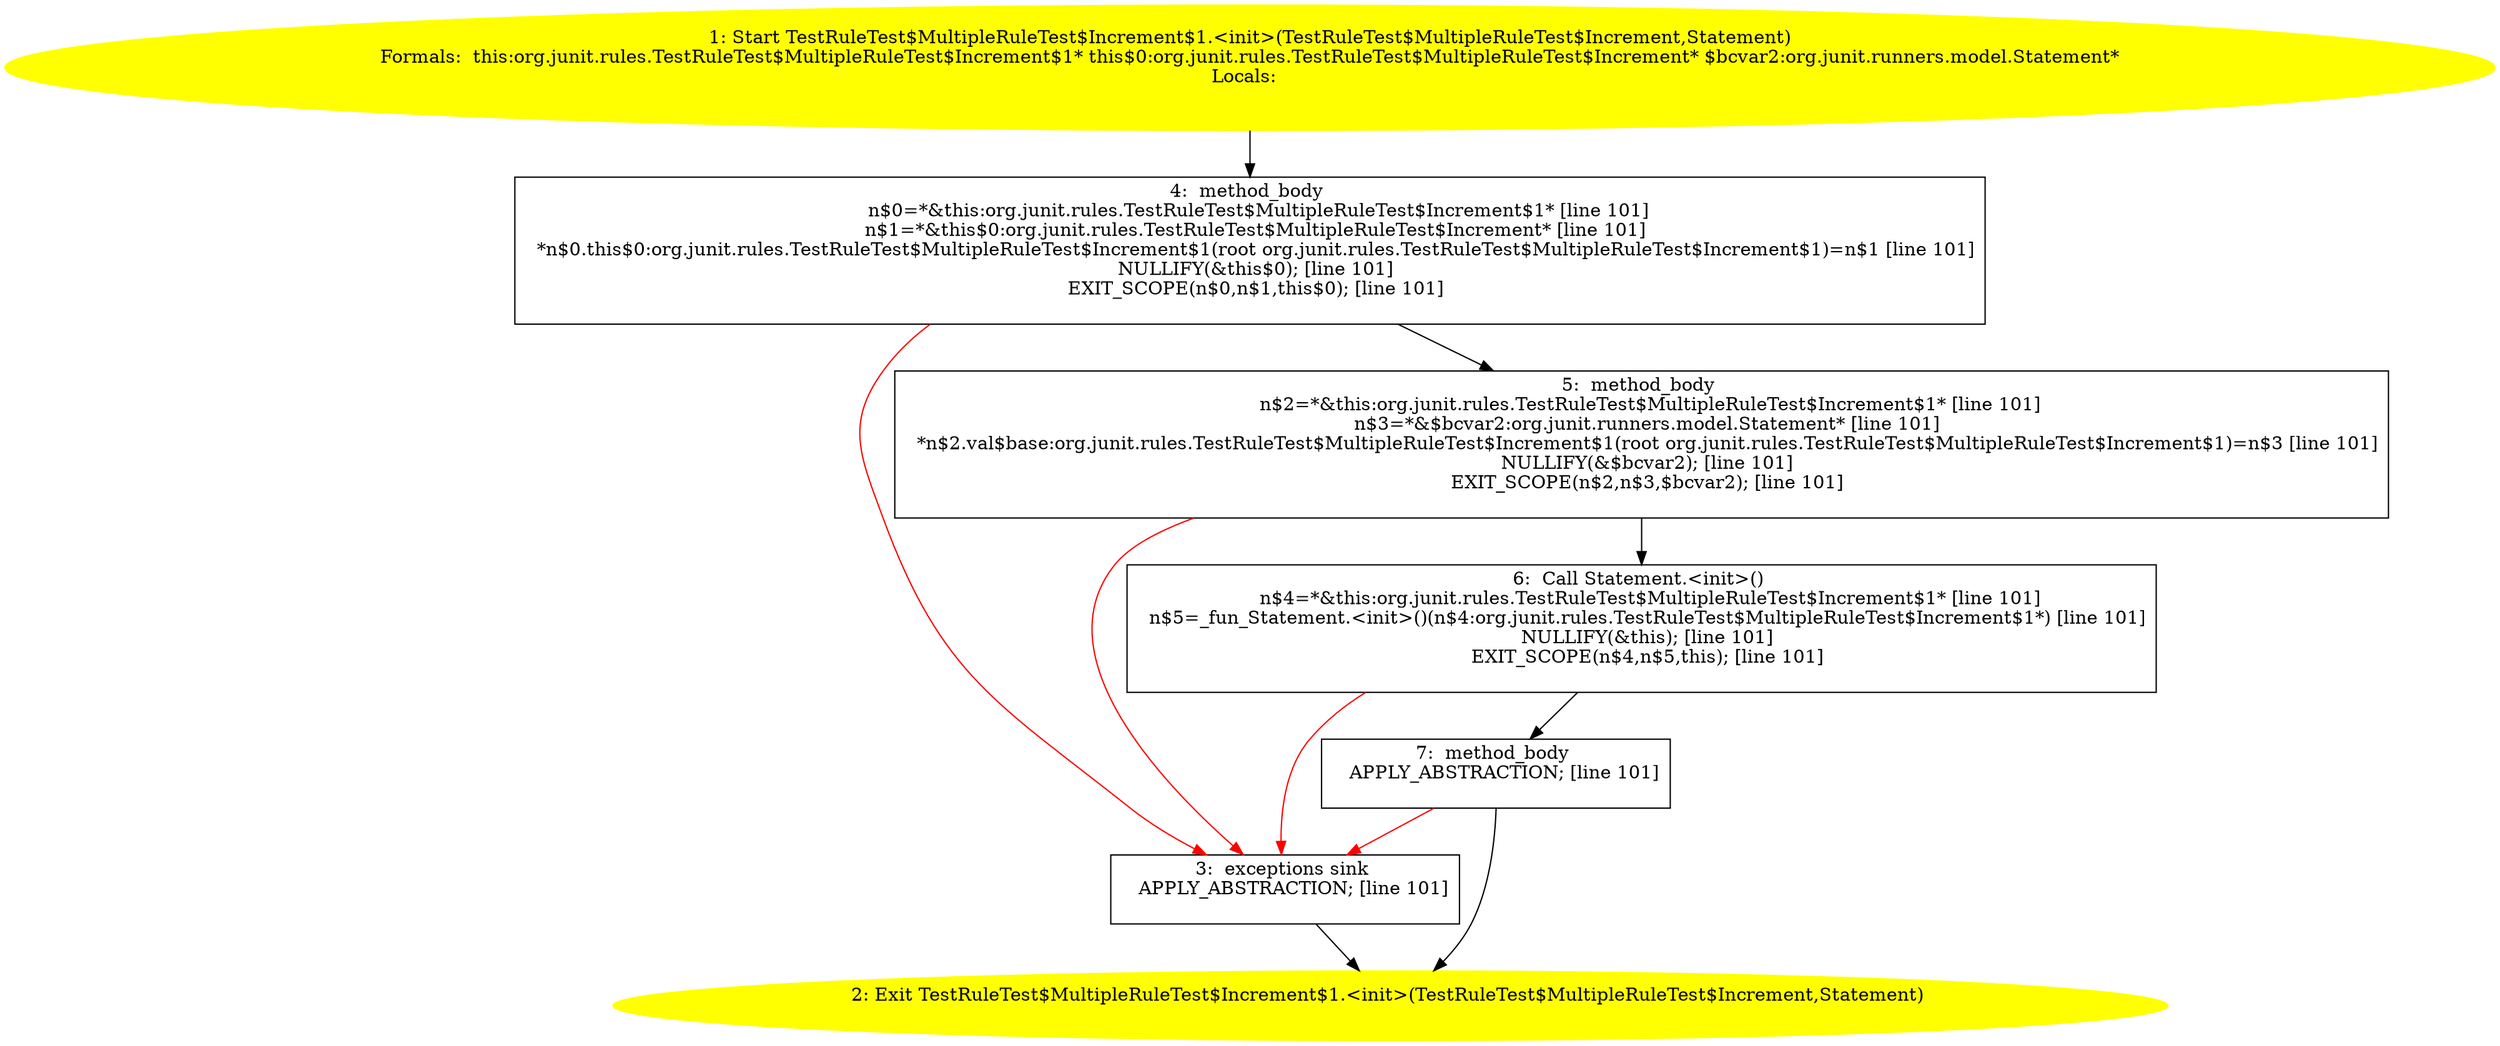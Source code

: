 /* @generated */
digraph cfg {
"org.junit.rules.TestRuleTest$MultipleRuleTest$Increment$1.<init>(org.junit.rules.TestRuleTest$Multip.694b9d708313bca96f78147103695b83_1" [label="1: Start TestRuleTest$MultipleRuleTest$Increment$1.<init>(TestRuleTest$MultipleRuleTest$Increment,Statement)\nFormals:  this:org.junit.rules.TestRuleTest$MultipleRuleTest$Increment$1* this$0:org.junit.rules.TestRuleTest$MultipleRuleTest$Increment* $bcvar2:org.junit.runners.model.Statement*\nLocals:  \n  " color=yellow style=filled]
	

	 "org.junit.rules.TestRuleTest$MultipleRuleTest$Increment$1.<init>(org.junit.rules.TestRuleTest$Multip.694b9d708313bca96f78147103695b83_1" -> "org.junit.rules.TestRuleTest$MultipleRuleTest$Increment$1.<init>(org.junit.rules.TestRuleTest$Multip.694b9d708313bca96f78147103695b83_4" ;
"org.junit.rules.TestRuleTest$MultipleRuleTest$Increment$1.<init>(org.junit.rules.TestRuleTest$Multip.694b9d708313bca96f78147103695b83_2" [label="2: Exit TestRuleTest$MultipleRuleTest$Increment$1.<init>(TestRuleTest$MultipleRuleTest$Increment,Statement) \n  " color=yellow style=filled]
	

"org.junit.rules.TestRuleTest$MultipleRuleTest$Increment$1.<init>(org.junit.rules.TestRuleTest$Multip.694b9d708313bca96f78147103695b83_3" [label="3:  exceptions sink \n   APPLY_ABSTRACTION; [line 101]\n " shape="box"]
	

	 "org.junit.rules.TestRuleTest$MultipleRuleTest$Increment$1.<init>(org.junit.rules.TestRuleTest$Multip.694b9d708313bca96f78147103695b83_3" -> "org.junit.rules.TestRuleTest$MultipleRuleTest$Increment$1.<init>(org.junit.rules.TestRuleTest$Multip.694b9d708313bca96f78147103695b83_2" ;
"org.junit.rules.TestRuleTest$MultipleRuleTest$Increment$1.<init>(org.junit.rules.TestRuleTest$Multip.694b9d708313bca96f78147103695b83_4" [label="4:  method_body \n   n$0=*&this:org.junit.rules.TestRuleTest$MultipleRuleTest$Increment$1* [line 101]\n  n$1=*&this$0:org.junit.rules.TestRuleTest$MultipleRuleTest$Increment* [line 101]\n  *n$0.this$0:org.junit.rules.TestRuleTest$MultipleRuleTest$Increment$1(root org.junit.rules.TestRuleTest$MultipleRuleTest$Increment$1)=n$1 [line 101]\n  NULLIFY(&this$0); [line 101]\n  EXIT_SCOPE(n$0,n$1,this$0); [line 101]\n " shape="box"]
	

	 "org.junit.rules.TestRuleTest$MultipleRuleTest$Increment$1.<init>(org.junit.rules.TestRuleTest$Multip.694b9d708313bca96f78147103695b83_4" -> "org.junit.rules.TestRuleTest$MultipleRuleTest$Increment$1.<init>(org.junit.rules.TestRuleTest$Multip.694b9d708313bca96f78147103695b83_5" ;
	 "org.junit.rules.TestRuleTest$MultipleRuleTest$Increment$1.<init>(org.junit.rules.TestRuleTest$Multip.694b9d708313bca96f78147103695b83_4" -> "org.junit.rules.TestRuleTest$MultipleRuleTest$Increment$1.<init>(org.junit.rules.TestRuleTest$Multip.694b9d708313bca96f78147103695b83_3" [color="red" ];
"org.junit.rules.TestRuleTest$MultipleRuleTest$Increment$1.<init>(org.junit.rules.TestRuleTest$Multip.694b9d708313bca96f78147103695b83_5" [label="5:  method_body \n   n$2=*&this:org.junit.rules.TestRuleTest$MultipleRuleTest$Increment$1* [line 101]\n  n$3=*&$bcvar2:org.junit.runners.model.Statement* [line 101]\n  *n$2.val$base:org.junit.rules.TestRuleTest$MultipleRuleTest$Increment$1(root org.junit.rules.TestRuleTest$MultipleRuleTest$Increment$1)=n$3 [line 101]\n  NULLIFY(&$bcvar2); [line 101]\n  EXIT_SCOPE(n$2,n$3,$bcvar2); [line 101]\n " shape="box"]
	

	 "org.junit.rules.TestRuleTest$MultipleRuleTest$Increment$1.<init>(org.junit.rules.TestRuleTest$Multip.694b9d708313bca96f78147103695b83_5" -> "org.junit.rules.TestRuleTest$MultipleRuleTest$Increment$1.<init>(org.junit.rules.TestRuleTest$Multip.694b9d708313bca96f78147103695b83_6" ;
	 "org.junit.rules.TestRuleTest$MultipleRuleTest$Increment$1.<init>(org.junit.rules.TestRuleTest$Multip.694b9d708313bca96f78147103695b83_5" -> "org.junit.rules.TestRuleTest$MultipleRuleTest$Increment$1.<init>(org.junit.rules.TestRuleTest$Multip.694b9d708313bca96f78147103695b83_3" [color="red" ];
"org.junit.rules.TestRuleTest$MultipleRuleTest$Increment$1.<init>(org.junit.rules.TestRuleTest$Multip.694b9d708313bca96f78147103695b83_6" [label="6:  Call Statement.<init>() \n   n$4=*&this:org.junit.rules.TestRuleTest$MultipleRuleTest$Increment$1* [line 101]\n  n$5=_fun_Statement.<init>()(n$4:org.junit.rules.TestRuleTest$MultipleRuleTest$Increment$1*) [line 101]\n  NULLIFY(&this); [line 101]\n  EXIT_SCOPE(n$4,n$5,this); [line 101]\n " shape="box"]
	

	 "org.junit.rules.TestRuleTest$MultipleRuleTest$Increment$1.<init>(org.junit.rules.TestRuleTest$Multip.694b9d708313bca96f78147103695b83_6" -> "org.junit.rules.TestRuleTest$MultipleRuleTest$Increment$1.<init>(org.junit.rules.TestRuleTest$Multip.694b9d708313bca96f78147103695b83_7" ;
	 "org.junit.rules.TestRuleTest$MultipleRuleTest$Increment$1.<init>(org.junit.rules.TestRuleTest$Multip.694b9d708313bca96f78147103695b83_6" -> "org.junit.rules.TestRuleTest$MultipleRuleTest$Increment$1.<init>(org.junit.rules.TestRuleTest$Multip.694b9d708313bca96f78147103695b83_3" [color="red" ];
"org.junit.rules.TestRuleTest$MultipleRuleTest$Increment$1.<init>(org.junit.rules.TestRuleTest$Multip.694b9d708313bca96f78147103695b83_7" [label="7:  method_body \n   APPLY_ABSTRACTION; [line 101]\n " shape="box"]
	

	 "org.junit.rules.TestRuleTest$MultipleRuleTest$Increment$1.<init>(org.junit.rules.TestRuleTest$Multip.694b9d708313bca96f78147103695b83_7" -> "org.junit.rules.TestRuleTest$MultipleRuleTest$Increment$1.<init>(org.junit.rules.TestRuleTest$Multip.694b9d708313bca96f78147103695b83_2" ;
	 "org.junit.rules.TestRuleTest$MultipleRuleTest$Increment$1.<init>(org.junit.rules.TestRuleTest$Multip.694b9d708313bca96f78147103695b83_7" -> "org.junit.rules.TestRuleTest$MultipleRuleTest$Increment$1.<init>(org.junit.rules.TestRuleTest$Multip.694b9d708313bca96f78147103695b83_3" [color="red" ];
}
